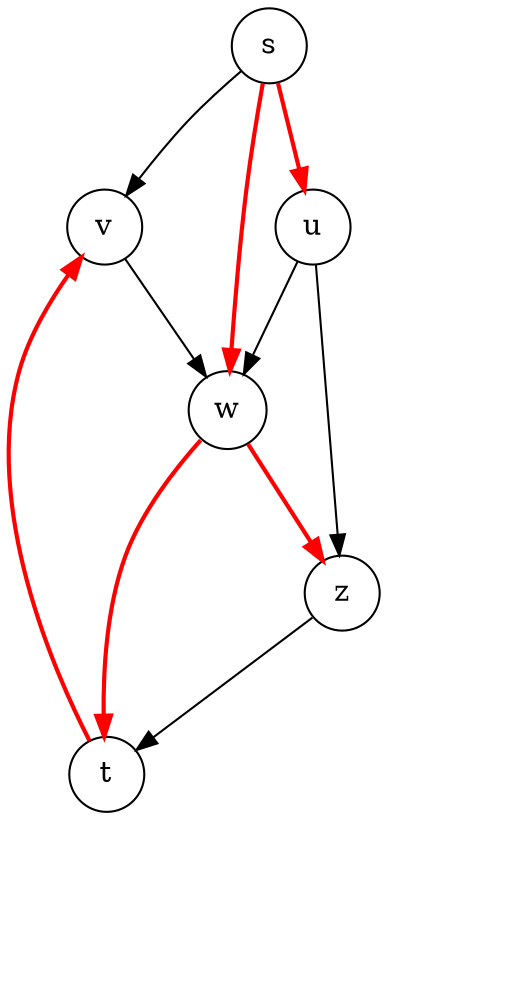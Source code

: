 digraph G {
  node [shape=circle, texmode="math"];
  edge [label=" ", lblstyle=auto, topath="bend left"];

  s -> v [topath="bend right"];
  s -> w [color=red, style=bold];
  s -> u [color=red, style=bold];
  v -> w [];
  u -> w [];
  u -> z [];
  w -> t [color=red, style=bold];
  w -> z [color=red, style=bold, topath="bend right"];
  z -> t [];
  t -> v [color=red, style=bold];

  node [style=invis, shape=none, color=blue, fontcolor=blue];
  edge [style=invis, len=0.2];
  s -> ss;
  u -> uu;
  v -> vv;
  t -> tt;
  z -> zz;
  w -> ww;
  ss []
  uu []
  vv []
  tt []
  zz []
  ww []
}
